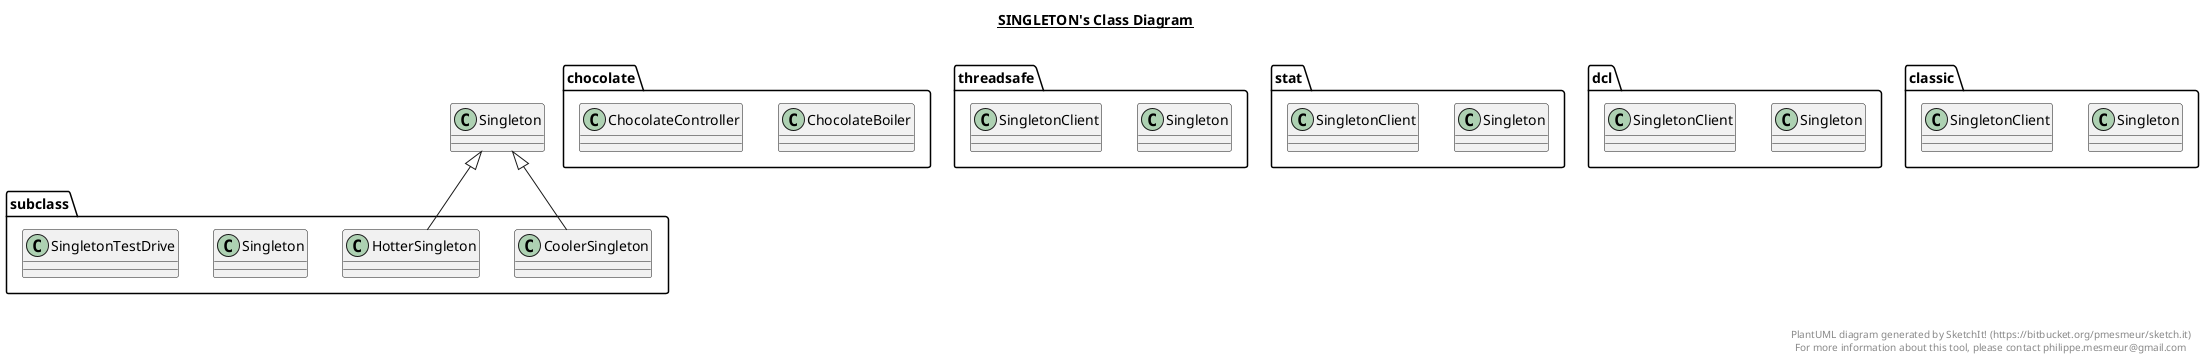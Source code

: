 @startuml

title __SINGLETON's Class Diagram__\n

  package chocolate {
    class ChocolateBoiler {
    }
  }
  

  package chocolate {
    class ChocolateController {
    }
  }
  

  package subclass {
    class CoolerSingleton {
    }
  }
  

  package subclass {
    class HotterSingleton {
    }
  }
  

  package threadsafe {
    class Singleton {
    }
  }
  

  package subclass {
    class Singleton {
    }
  }
  

  package stat {
    class Singleton {
    }
  }
  

  package dcl {
    class Singleton {
    }
  }
  

  package classic {
    class Singleton {
    }
  }
  

  package classic {
    class SingletonClient {
    }
  }
  

  package threadsafe {
    class SingletonClient {
    }
  }
  

  package dcl {
    class SingletonClient {
    }
  }
  

  package stat {
    class SingletonClient {
    }
  }
  

  package subclass {
    class SingletonTestDrive {
    }
  }
  

  CoolerSingleton -up-|> Singleton
  HotterSingleton -up-|> Singleton


right footer


PlantUML diagram generated by SketchIt! (https://bitbucket.org/pmesmeur/sketch.it)
For more information about this tool, please contact philippe.mesmeur@gmail.com
endfooter

@enduml

